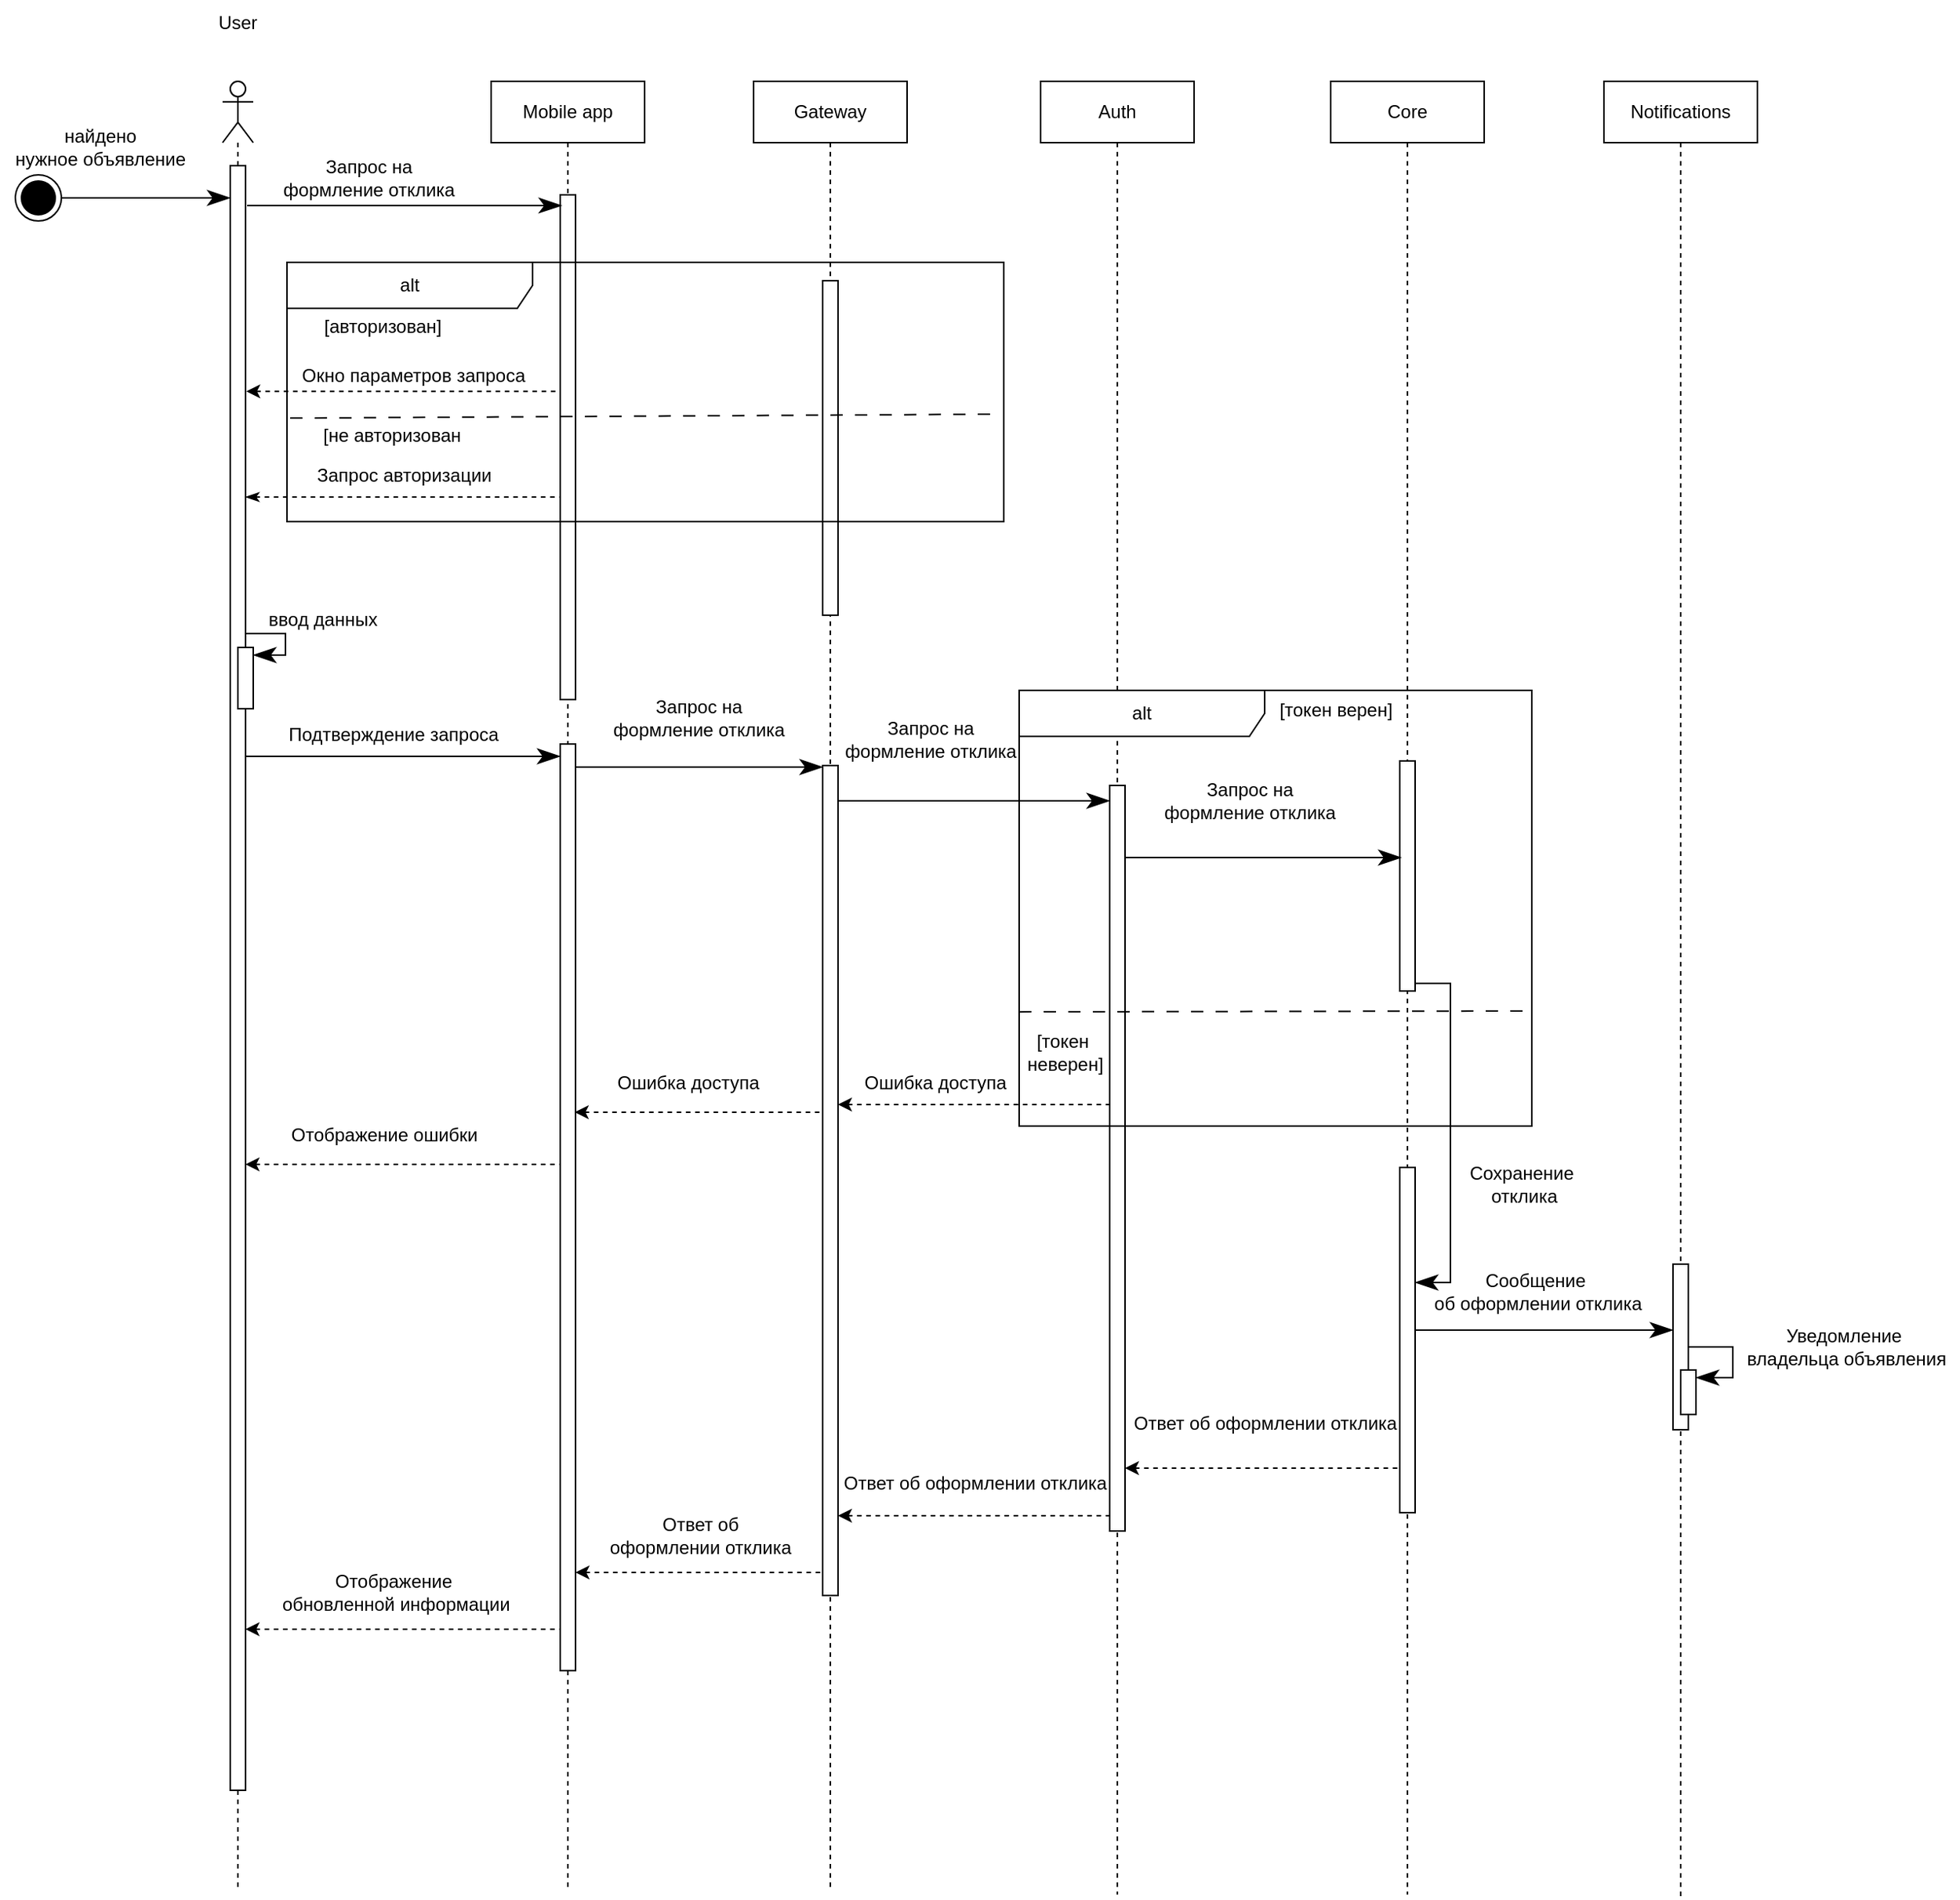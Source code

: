 <mxfile version="24.7.17">
  <diagram name="Страница — 1" id="e16Mzyw4oIjE0R5JBYi_">
    <mxGraphModel dx="2900" dy="1258" grid="0" gridSize="10" guides="1" tooltips="1" connect="1" arrows="1" fold="1" page="0" pageScale="1" pageWidth="827" pageHeight="1169" math="0" shadow="0">
      <root>
        <mxCell id="0" />
        <mxCell id="1" parent="0" />
        <mxCell id="fN3GGHN8PjM2oaeLc_PI-1" value="Mobile app" style="shape=umlLifeline;perimeter=lifelinePerimeter;whiteSpace=wrap;html=1;container=1;dropTarget=0;collapsible=0;recursiveResize=0;outlineConnect=0;portConstraint=eastwest;newEdgeStyle={&quot;curved&quot;:0,&quot;rounded&quot;:0};" vertex="1" parent="1">
          <mxGeometry x="-247" y="140" width="100" height="1180" as="geometry" />
        </mxCell>
        <mxCell id="fN3GGHN8PjM2oaeLc_PI-2" value="" style="html=1;points=[[0,0,0,0,5],[0,1,0,0,-5],[1,0,0,0,5],[1,1,0,0,-5]];perimeter=orthogonalPerimeter;outlineConnect=0;targetShapes=umlLifeline;portConstraint=eastwest;newEdgeStyle={&quot;curved&quot;:0,&quot;rounded&quot;:0};" vertex="1" parent="fN3GGHN8PjM2oaeLc_PI-1">
          <mxGeometry x="45" y="74" width="10" height="329" as="geometry" />
        </mxCell>
        <mxCell id="fN3GGHN8PjM2oaeLc_PI-112" value="" style="html=1;points=[[0,0,0,0,5],[0,1,0,0,-5],[1,0,0,0,5],[1,1,0,0,-5]];perimeter=orthogonalPerimeter;outlineConnect=0;targetShapes=umlLifeline;portConstraint=eastwest;newEdgeStyle={&quot;curved&quot;:0,&quot;rounded&quot;:0};" vertex="1" parent="fN3GGHN8PjM2oaeLc_PI-1">
          <mxGeometry x="45" y="432" width="10" height="604" as="geometry" />
        </mxCell>
        <mxCell id="fN3GGHN8PjM2oaeLc_PI-8" value="" style="shape=umlLifeline;perimeter=lifelinePerimeter;whiteSpace=wrap;html=1;container=1;dropTarget=0;collapsible=0;recursiveResize=0;outlineConnect=0;portConstraint=eastwest;newEdgeStyle={&quot;curved&quot;:0,&quot;rounded&quot;:0};participant=umlActor;" vertex="1" parent="1">
          <mxGeometry x="-422" y="140" width="20" height="1180" as="geometry" />
        </mxCell>
        <mxCell id="fN3GGHN8PjM2oaeLc_PI-9" value="" style="html=1;points=[[0,0,0,0,5],[0,1,0,0,-5],[1,0,0,0,5],[1,1,0,0,-5]];perimeter=orthogonalPerimeter;outlineConnect=0;targetShapes=umlLifeline;portConstraint=eastwest;newEdgeStyle={&quot;curved&quot;:0,&quot;rounded&quot;:0};" vertex="1" parent="fN3GGHN8PjM2oaeLc_PI-8">
          <mxGeometry x="5" y="55" width="10" height="1059" as="geometry" />
        </mxCell>
        <mxCell id="fN3GGHN8PjM2oaeLc_PI-117" value="" style="html=1;points=[[0,0,0,0,5],[0,1,0,0,-5],[1,0,0,0,5],[1,1,0,0,-5]];perimeter=orthogonalPerimeter;outlineConnect=0;targetShapes=umlLifeline;portConstraint=eastwest;newEdgeStyle={&quot;curved&quot;:0,&quot;rounded&quot;:0};" vertex="1" parent="fN3GGHN8PjM2oaeLc_PI-8">
          <mxGeometry x="10" y="369" width="10" height="40" as="geometry" />
        </mxCell>
        <mxCell id="fN3GGHN8PjM2oaeLc_PI-10" value="Gateway" style="shape=umlLifeline;perimeter=lifelinePerimeter;whiteSpace=wrap;html=1;container=1;dropTarget=0;collapsible=0;recursiveResize=0;outlineConnect=0;portConstraint=eastwest;newEdgeStyle={&quot;curved&quot;:0,&quot;rounded&quot;:0};" vertex="1" parent="1">
          <mxGeometry x="-76" y="140" width="100" height="1178" as="geometry" />
        </mxCell>
        <mxCell id="fN3GGHN8PjM2oaeLc_PI-11" value="" style="html=1;points=[[0,0,0,0,5],[0,1,0,0,-5],[1,0,0,0,5],[1,1,0,0,-5]];perimeter=orthogonalPerimeter;outlineConnect=0;targetShapes=umlLifeline;portConstraint=eastwest;newEdgeStyle={&quot;curved&quot;:0,&quot;rounded&quot;:0};" vertex="1" parent="fN3GGHN8PjM2oaeLc_PI-10">
          <mxGeometry x="45" y="130" width="10" height="218" as="geometry" />
        </mxCell>
        <mxCell id="fN3GGHN8PjM2oaeLc_PI-121" value="" style="html=1;points=[[0,0,0,0,5],[0,1,0,0,-5],[1,0,0,0,5],[1,1,0,0,-5]];perimeter=orthogonalPerimeter;outlineConnect=0;targetShapes=umlLifeline;portConstraint=eastwest;newEdgeStyle={&quot;curved&quot;:0,&quot;rounded&quot;:0};" vertex="1" parent="fN3GGHN8PjM2oaeLc_PI-10">
          <mxGeometry x="45" y="446" width="10" height="541" as="geometry" />
        </mxCell>
        <mxCell id="fN3GGHN8PjM2oaeLc_PI-14" value="Core" style="shape=umlLifeline;perimeter=lifelinePerimeter;whiteSpace=wrap;html=1;container=1;dropTarget=0;collapsible=0;recursiveResize=0;outlineConnect=0;portConstraint=eastwest;newEdgeStyle={&quot;curved&quot;:0,&quot;rounded&quot;:0};" vertex="1" parent="1">
          <mxGeometry x="300" y="140" width="100" height="1182" as="geometry" />
        </mxCell>
        <mxCell id="fN3GGHN8PjM2oaeLc_PI-135" value="" style="html=1;points=[[0,0,0,0,5],[0,1,0,0,-5],[1,0,0,0,5],[1,1,0,0,-5]];perimeter=orthogonalPerimeter;outlineConnect=0;targetShapes=umlLifeline;portConstraint=eastwest;newEdgeStyle={&quot;curved&quot;:0,&quot;rounded&quot;:0};" vertex="1" parent="fN3GGHN8PjM2oaeLc_PI-14">
          <mxGeometry x="45" y="708" width="10" height="225" as="geometry" />
        </mxCell>
        <mxCell id="fN3GGHN8PjM2oaeLc_PI-17" value="User" style="text;html=1;align=center;verticalAlign=middle;whiteSpace=wrap;rounded=0;" vertex="1" parent="1">
          <mxGeometry x="-442" y="87" width="60" height="30" as="geometry" />
        </mxCell>
        <mxCell id="fN3GGHN8PjM2oaeLc_PI-21" value="Auth" style="shape=umlLifeline;perimeter=lifelinePerimeter;whiteSpace=wrap;html=1;container=1;dropTarget=0;collapsible=0;recursiveResize=0;outlineConnect=0;portConstraint=eastwest;newEdgeStyle={&quot;curved&quot;:0,&quot;rounded&quot;:0};" vertex="1" parent="1">
          <mxGeometry x="111" y="140" width="100" height="1182" as="geometry" />
        </mxCell>
        <mxCell id="fN3GGHN8PjM2oaeLc_PI-124" value="" style="html=1;points=[[0,0,0,0,5],[0,1,0,0,-5],[1,0,0,0,5],[1,1,0,0,-5]];perimeter=orthogonalPerimeter;outlineConnect=0;targetShapes=umlLifeline;portConstraint=eastwest;newEdgeStyle={&quot;curved&quot;:0,&quot;rounded&quot;:0};" vertex="1" parent="fN3GGHN8PjM2oaeLc_PI-21">
          <mxGeometry x="45" y="459" width="10" height="486" as="geometry" />
        </mxCell>
        <mxCell id="fN3GGHN8PjM2oaeLc_PI-25" value="" style="endArrow=classicThin;endFill=1;endSize=12;html=1;rounded=0;exitX=1;exitY=0.062;exitDx=0;exitDy=0;exitPerimeter=0;" edge="1" parent="1">
          <mxGeometry width="160" relative="1" as="geometry">
            <mxPoint x="-406" y="220.996" as="sourcePoint" />
            <mxPoint x="-201" y="220.996" as="targetPoint" />
          </mxGeometry>
        </mxCell>
        <mxCell id="fN3GGHN8PjM2oaeLc_PI-26" value="Запрос на &lt;br&gt;формление отклика" style="text;html=1;align=center;verticalAlign=middle;resizable=0;points=[];autosize=1;strokeColor=none;fillColor=none;" vertex="1" parent="1">
          <mxGeometry x="-392" y="182" width="130" height="41" as="geometry" />
        </mxCell>
        <mxCell id="fN3GGHN8PjM2oaeLc_PI-28" value="" style="endArrow=classicThin;endFill=1;endSize=12;html=1;rounded=0;" edge="1" parent="1" source="fN3GGHN8PjM2oaeLc_PI-112" target="fN3GGHN8PjM2oaeLc_PI-121">
          <mxGeometry width="160" relative="1" as="geometry">
            <mxPoint x="-192" y="297" as="sourcePoint" />
            <mxPoint x="-31" y="297" as="targetPoint" />
            <Array as="points">
              <mxPoint x="-120" y="587" />
            </Array>
          </mxGeometry>
        </mxCell>
        <mxCell id="fN3GGHN8PjM2oaeLc_PI-79" value="Notifications" style="shape=umlLifeline;perimeter=lifelinePerimeter;whiteSpace=wrap;html=1;container=1;dropTarget=0;collapsible=0;recursiveResize=0;outlineConnect=0;portConstraint=eastwest;newEdgeStyle={&quot;curved&quot;:0,&quot;rounded&quot;:0};" vertex="1" parent="1">
          <mxGeometry x="478" y="140" width="100" height="1184" as="geometry" />
        </mxCell>
        <mxCell id="fN3GGHN8PjM2oaeLc_PI-140" value="" style="html=1;points=[[0,0,0,0,5],[0,1,0,0,-5],[1,0,0,0,5],[1,1,0,0,-5]];perimeter=orthogonalPerimeter;outlineConnect=0;targetShapes=umlLifeline;portConstraint=eastwest;newEdgeStyle={&quot;curved&quot;:0,&quot;rounded&quot;:0};" vertex="1" parent="fN3GGHN8PjM2oaeLc_PI-79">
          <mxGeometry x="45" y="771" width="10" height="108" as="geometry" />
        </mxCell>
        <mxCell id="fN3GGHN8PjM2oaeLc_PI-142" value="" style="html=1;points=[[0,0,0,0,5],[0,1,0,0,-5],[1,0,0,0,5],[1,1,0,0,-5]];perimeter=orthogonalPerimeter;outlineConnect=0;targetShapes=umlLifeline;portConstraint=eastwest;newEdgeStyle={&quot;curved&quot;:0,&quot;rounded&quot;:0};" vertex="1" parent="fN3GGHN8PjM2oaeLc_PI-79">
          <mxGeometry x="50" y="840" width="10" height="29" as="geometry" />
        </mxCell>
        <mxCell id="fN3GGHN8PjM2oaeLc_PI-143" value="" style="endArrow=classicThin;endFill=1;endSize=12;html=1;rounded=0;entryX=1;entryY=0;entryDx=0;entryDy=5;entryPerimeter=0;edgeStyle=orthogonalEdgeStyle;" edge="1" parent="fN3GGHN8PjM2oaeLc_PI-79" source="fN3GGHN8PjM2oaeLc_PI-140" target="fN3GGHN8PjM2oaeLc_PI-142">
          <mxGeometry width="160" relative="1" as="geometry">
            <mxPoint x="70" y="832" as="sourcePoint" />
            <mxPoint x="238" y="832" as="targetPoint" />
            <Array as="points">
              <mxPoint x="84" y="825" />
              <mxPoint x="84" y="845" />
            </Array>
          </mxGeometry>
        </mxCell>
        <mxCell id="fN3GGHN8PjM2oaeLc_PI-82" value="" style="ellipse;html=1;shape=endState;fillColor=strokeColor;" vertex="1" parent="1">
          <mxGeometry x="-557" y="201" width="30" height="30" as="geometry" />
        </mxCell>
        <mxCell id="fN3GGHN8PjM2oaeLc_PI-83" value="" style="endArrow=classicThin;endFill=1;endSize=12;html=1;rounded=0;exitX=1;exitY=0.5;exitDx=0;exitDy=0;" edge="1" parent="1" source="fN3GGHN8PjM2oaeLc_PI-82" target="fN3GGHN8PjM2oaeLc_PI-9">
          <mxGeometry width="160" relative="1" as="geometry">
            <mxPoint x="-333" y="229" as="sourcePoint" />
            <mxPoint x="-192" y="229" as="targetPoint" />
          </mxGeometry>
        </mxCell>
        <mxCell id="fN3GGHN8PjM2oaeLc_PI-84" value="найдено &lt;br&gt;нужное объявление" style="text;html=1;align=center;verticalAlign=middle;resizable=0;points=[];autosize=1;strokeColor=none;fillColor=none;" vertex="1" parent="1">
          <mxGeometry x="-567" y="162" width="129" height="41" as="geometry" />
        </mxCell>
        <mxCell id="fN3GGHN8PjM2oaeLc_PI-87" value="alt" style="shape=umlFrame;whiteSpace=wrap;html=1;pointerEvents=0;recursiveResize=0;container=1;collapsible=0;width=160;" vertex="1" parent="1">
          <mxGeometry x="97" y="537" width="334" height="284" as="geometry" />
        </mxCell>
        <mxCell id="fN3GGHN8PjM2oaeLc_PI-89" value="[токен верен]" style="text;html=1;align=center;verticalAlign=middle;resizable=0;points=[];autosize=1;strokeColor=none;fillColor=none;" vertex="1" parent="fN3GGHN8PjM2oaeLc_PI-87">
          <mxGeometry x="160" width="92" height="26" as="geometry" />
        </mxCell>
        <mxCell id="fN3GGHN8PjM2oaeLc_PI-90" value="[токен&lt;br&gt;&amp;nbsp;неверен]" style="text;html=1;align=center;verticalAlign=middle;resizable=0;points=[];autosize=1;strokeColor=none;fillColor=none;" vertex="1" parent="fN3GGHN8PjM2oaeLc_PI-87">
          <mxGeometry x="-8" y="215" width="71" height="41" as="geometry" />
        </mxCell>
        <mxCell id="fN3GGHN8PjM2oaeLc_PI-132" value="" style="html=1;points=[[0,0,0,0,5],[0,1,0,0,-5],[1,0,0,0,5],[1,1,0,0,-5]];perimeter=orthogonalPerimeter;outlineConnect=0;targetShapes=umlLifeline;portConstraint=eastwest;newEdgeStyle={&quot;curved&quot;:0,&quot;rounded&quot;:0};" vertex="1" parent="fN3GGHN8PjM2oaeLc_PI-87">
          <mxGeometry x="248" y="46" width="10" height="150" as="geometry" />
        </mxCell>
        <mxCell id="fN3GGHN8PjM2oaeLc_PI-134" value="Запрос на &lt;br&gt;формление отклика" style="text;html=1;align=center;verticalAlign=middle;resizable=0;points=[];autosize=1;strokeColor=none;fillColor=none;" vertex="1" parent="fN3GGHN8PjM2oaeLc_PI-87">
          <mxGeometry x="85" y="51" width="130" height="41" as="geometry" />
        </mxCell>
        <mxCell id="fN3GGHN8PjM2oaeLc_PI-133" value="" style="endArrow=classicThin;endFill=1;endSize=12;html=1;rounded=0;entryX=0.2;entryY=0.5;entryDx=0;entryDy=0;entryPerimeter=0;" edge="1" parent="fN3GGHN8PjM2oaeLc_PI-87">
          <mxGeometry width="160" relative="1" as="geometry">
            <mxPoint x="69" y="109" as="sourcePoint" />
            <mxPoint x="249.0" y="109" as="targetPoint" />
          </mxGeometry>
        </mxCell>
        <mxCell id="fN3GGHN8PjM2oaeLc_PI-88" value="" style="endArrow=none;endFill=0;endSize=12;html=1;rounded=0;entryX=0.998;entryY=0.704;entryDx=0;entryDy=0;entryPerimeter=0;exitX=0;exitY=0.706;exitDx=0;exitDy=0;exitPerimeter=0;dashed=1;dashPattern=8 8;" edge="1" parent="fN3GGHN8PjM2oaeLc_PI-87">
          <mxGeometry width="160" relative="1" as="geometry">
            <mxPoint y="209.564" as="sourcePoint" />
            <mxPoint x="333.332" y="208.996" as="targetPoint" />
          </mxGeometry>
        </mxCell>
        <mxCell id="fN3GGHN8PjM2oaeLc_PI-94" value="alt" style="shape=umlFrame;whiteSpace=wrap;html=1;pointerEvents=0;recursiveResize=0;container=1;collapsible=0;width=160;" vertex="1" parent="1">
          <mxGeometry x="-380" y="258" width="467" height="169" as="geometry" />
        </mxCell>
        <mxCell id="fN3GGHN8PjM2oaeLc_PI-95" value="[авторизован]" style="text;html=1;align=center;verticalAlign=middle;resizable=0;points=[];autosize=1;strokeColor=none;fillColor=none;" vertex="1" parent="fN3GGHN8PjM2oaeLc_PI-94">
          <mxGeometry x="15" y="29" width="94" height="26" as="geometry" />
        </mxCell>
        <mxCell id="fN3GGHN8PjM2oaeLc_PI-99" value="" style="endArrow=none;endFill=0;endSize=12;html=1;rounded=0;startArrow=classicThin;startFill=1;dashed=1;" edge="1" parent="fN3GGHN8PjM2oaeLc_PI-94">
          <mxGeometry width="160" relative="1" as="geometry">
            <mxPoint x="-27" y="153" as="sourcePoint" />
            <mxPoint x="178" y="153" as="targetPoint" />
          </mxGeometry>
        </mxCell>
        <mxCell id="fN3GGHN8PjM2oaeLc_PI-100" value="Запрос авторизации" style="text;html=1;align=center;verticalAlign=middle;resizable=0;points=[];autosize=1;strokeColor=none;fillColor=none;" vertex="1" parent="fN3GGHN8PjM2oaeLc_PI-94">
          <mxGeometry x="10" y="126" width="132" height="26" as="geometry" />
        </mxCell>
        <mxCell id="fN3GGHN8PjM2oaeLc_PI-101" value="" style="endArrow=none;endFill=0;endSize=12;html=1;rounded=0;entryX=0.998;entryY=0.662;entryDx=0;entryDy=0;entryPerimeter=0;exitX=0.007;exitY=0.677;exitDx=0;exitDy=0;exitPerimeter=0;dashed=1;dashPattern=8 8;" edge="1" parent="fN3GGHN8PjM2oaeLc_PI-94">
          <mxGeometry width="160" relative="1" as="geometry">
            <mxPoint x="2.074" y="101.533" as="sourcePoint" />
            <mxPoint x="459.916" y="98.998" as="targetPoint" />
          </mxGeometry>
        </mxCell>
        <mxCell id="fN3GGHN8PjM2oaeLc_PI-96" value="[не авторизован" style="text;html=1;align=center;verticalAlign=middle;resizable=0;points=[];autosize=1;strokeColor=none;fillColor=none;" vertex="1" parent="fN3GGHN8PjM2oaeLc_PI-94">
          <mxGeometry x="14" y="100" width="108" height="26" as="geometry" />
        </mxCell>
        <mxCell id="fN3GGHN8PjM2oaeLc_PI-109" value="" style="endArrow=none;endFill=0;endSize=12;html=1;rounded=0;startArrow=classic;startFill=1;dashed=1;" edge="1" parent="fN3GGHN8PjM2oaeLc_PI-94">
          <mxGeometry width="160" relative="1" as="geometry">
            <mxPoint x="-26.5" y="84.07" as="sourcePoint" />
            <mxPoint x="178.5" y="84.07" as="targetPoint" />
          </mxGeometry>
        </mxCell>
        <mxCell id="fN3GGHN8PjM2oaeLc_PI-110" value="Окно параметров запроса" style="text;html=1;align=center;verticalAlign=middle;resizable=0;points=[];autosize=1;strokeColor=none;fillColor=none;" vertex="1" parent="fN3GGHN8PjM2oaeLc_PI-94">
          <mxGeometry y="61" width="164" height="26" as="geometry" />
        </mxCell>
        <mxCell id="fN3GGHN8PjM2oaeLc_PI-105" value="" style="endArrow=none;endFill=0;endSize=12;html=1;rounded=0;startArrow=classic;startFill=1;dashed=1;" edge="1" parent="1">
          <mxGeometry width="160" relative="1" as="geometry">
            <mxPoint x="-192.5" y="812" as="sourcePoint" />
            <mxPoint x="-31.5" y="812" as="targetPoint" />
            <Array as="points">
              <mxPoint x="-174.5" y="812" />
            </Array>
          </mxGeometry>
        </mxCell>
        <mxCell id="fN3GGHN8PjM2oaeLc_PI-106" value="Ошибка доступа" style="text;html=1;align=center;verticalAlign=middle;resizable=0;points=[];autosize=1;strokeColor=none;fillColor=none;" vertex="1" parent="1">
          <mxGeometry x="-175" y="780" width="111" height="26" as="geometry" />
        </mxCell>
        <mxCell id="fN3GGHN8PjM2oaeLc_PI-111" value="" style="endArrow=classicThin;endFill=1;endSize=12;html=1;rounded=0;" edge="1" parent="1" source="fN3GGHN8PjM2oaeLc_PI-9" target="fN3GGHN8PjM2oaeLc_PI-112">
          <mxGeometry width="160" relative="1" as="geometry">
            <mxPoint x="-410" y="619.996" as="sourcePoint" />
            <mxPoint x="-205" y="619.996" as="targetPoint" />
            <Array as="points">
              <mxPoint x="-285" y="580" />
            </Array>
          </mxGeometry>
        </mxCell>
        <mxCell id="fN3GGHN8PjM2oaeLc_PI-113" value="Подтверждение запроса" style="text;html=1;align=center;verticalAlign=middle;resizable=0;points=[];autosize=1;strokeColor=none;fillColor=none;" vertex="1" parent="1">
          <mxGeometry x="-389" y="553" width="155" height="26" as="geometry" />
        </mxCell>
        <mxCell id="fN3GGHN8PjM2oaeLc_PI-119" value="" style="endArrow=classicThin;endFill=1;endSize=12;html=1;rounded=0;entryX=1;entryY=0;entryDx=0;entryDy=5;entryPerimeter=0;edgeStyle=orthogonalEdgeStyle;" edge="1" parent="1" target="fN3GGHN8PjM2oaeLc_PI-117">
          <mxGeometry width="160" relative="1" as="geometry">
            <mxPoint x="-407" y="489" as="sourcePoint" />
            <mxPoint x="-216" y="489" as="targetPoint" />
            <Array as="points">
              <mxPoint x="-407" y="500" />
              <mxPoint x="-381" y="500" />
              <mxPoint x="-381" y="514" />
            </Array>
          </mxGeometry>
        </mxCell>
        <mxCell id="fN3GGHN8PjM2oaeLc_PI-120" value="ввод данных" style="text;html=1;align=center;verticalAlign=middle;resizable=0;points=[];autosize=1;strokeColor=none;fillColor=none;" vertex="1" parent="1">
          <mxGeometry x="-402" y="478" width="89" height="26" as="geometry" />
        </mxCell>
        <mxCell id="fN3GGHN8PjM2oaeLc_PI-123" value="Запрос на &lt;br&gt;формление отклика" style="text;html=1;align=center;verticalAlign=middle;resizable=0;points=[];autosize=1;strokeColor=none;fillColor=none;" vertex="1" parent="1">
          <mxGeometry x="-177" y="534" width="130" height="41" as="geometry" />
        </mxCell>
        <mxCell id="fN3GGHN8PjM2oaeLc_PI-125" value="" style="endArrow=classicThin;endFill=1;endSize=12;html=1;rounded=0;" edge="1" parent="1" source="fN3GGHN8PjM2oaeLc_PI-121" target="fN3GGHN8PjM2oaeLc_PI-124">
          <mxGeometry width="160" relative="1" as="geometry">
            <mxPoint x="2" y="626" as="sourcePoint" />
            <mxPoint x="163" y="626" as="targetPoint" />
            <Array as="points">
              <mxPoint x="72" y="609" />
            </Array>
          </mxGeometry>
        </mxCell>
        <mxCell id="fN3GGHN8PjM2oaeLc_PI-126" value="Запрос на &lt;br&gt;формление отклика" style="text;html=1;align=center;verticalAlign=middle;resizable=0;points=[];autosize=1;strokeColor=none;fillColor=none;" vertex="1" parent="1">
          <mxGeometry x="-26.5" y="548" width="130" height="41" as="geometry" />
        </mxCell>
        <mxCell id="fN3GGHN8PjM2oaeLc_PI-128" value="" style="endArrow=none;endFill=0;endSize=12;html=1;rounded=0;startArrow=classic;startFill=1;dashed=1;" edge="1" parent="1" source="fN3GGHN8PjM2oaeLc_PI-121" target="fN3GGHN8PjM2oaeLc_PI-124">
          <mxGeometry width="160" relative="1" as="geometry">
            <mxPoint x="36" y="807" as="sourcePoint" />
            <mxPoint x="213.0" y="807.05" as="targetPoint" />
            <Array as="points">
              <mxPoint x="59" y="807" />
              <mxPoint x="123" y="807.05" />
            </Array>
          </mxGeometry>
        </mxCell>
        <mxCell id="fN3GGHN8PjM2oaeLc_PI-129" value="Ошибка доступа" style="text;html=1;align=center;verticalAlign=middle;resizable=0;points=[];autosize=1;strokeColor=none;fillColor=none;" vertex="1" parent="1">
          <mxGeometry x="-14" y="780" width="111" height="26" as="geometry" />
        </mxCell>
        <mxCell id="fN3GGHN8PjM2oaeLc_PI-130" value="" style="endArrow=none;endFill=0;endSize=12;html=1;rounded=0;startArrow=classic;startFill=1;dashed=1;" edge="1" parent="1" source="fN3GGHN8PjM2oaeLc_PI-9" target="fN3GGHN8PjM2oaeLc_PI-112">
          <mxGeometry width="160" relative="1" as="geometry">
            <mxPoint x="-411" y="846" as="sourcePoint" />
            <mxPoint x="-250" y="846" as="targetPoint" />
            <Array as="points">
              <mxPoint x="-393" y="846" />
            </Array>
          </mxGeometry>
        </mxCell>
        <mxCell id="fN3GGHN8PjM2oaeLc_PI-131" value="Отображение ошибки" style="text;html=1;align=center;verticalAlign=middle;resizable=0;points=[];autosize=1;strokeColor=none;fillColor=none;" vertex="1" parent="1">
          <mxGeometry x="-387" y="814" width="139" height="26" as="geometry" />
        </mxCell>
        <mxCell id="fN3GGHN8PjM2oaeLc_PI-136" value="" style="endArrow=classicThin;endFill=1;endSize=12;html=1;rounded=0;exitX=1;exitY=1;exitDx=0;exitDy=-5;exitPerimeter=0;edgeStyle=orthogonalEdgeStyle;" edge="1" parent="1" source="fN3GGHN8PjM2oaeLc_PI-132" target="fN3GGHN8PjM2oaeLc_PI-135">
          <mxGeometry width="160" relative="1" as="geometry">
            <mxPoint x="250" y="872" as="sourcePoint" />
            <mxPoint x="362" y="858" as="targetPoint" />
            <Array as="points">
              <mxPoint x="378" y="728" />
              <mxPoint x="378" y="923" />
            </Array>
          </mxGeometry>
        </mxCell>
        <mxCell id="fN3GGHN8PjM2oaeLc_PI-137" value="Сохранение&lt;br&gt;&amp;nbsp;отклика" style="text;html=1;align=center;verticalAlign=middle;resizable=0;points=[];autosize=1;strokeColor=none;fillColor=none;" vertex="1" parent="1">
          <mxGeometry x="381" y="838" width="86" height="41" as="geometry" />
        </mxCell>
        <mxCell id="fN3GGHN8PjM2oaeLc_PI-139" value="" style="endArrow=classicThin;endFill=1;endSize=12;html=1;rounded=0;" edge="1" parent="1" source="fN3GGHN8PjM2oaeLc_PI-135" target="fN3GGHN8PjM2oaeLc_PI-140">
          <mxGeometry width="160" relative="1" as="geometry">
            <mxPoint x="149" y="925" as="sourcePoint" />
            <mxPoint x="329.0" y="925" as="targetPoint" />
            <Array as="points">
              <mxPoint x="442" y="954" />
            </Array>
          </mxGeometry>
        </mxCell>
        <mxCell id="fN3GGHN8PjM2oaeLc_PI-141" value="Сообщение&lt;br&gt;&amp;nbsp;об оформлении отклика" style="text;html=1;align=center;verticalAlign=middle;resizable=0;points=[];autosize=1;strokeColor=none;fillColor=none;" vertex="1" parent="1">
          <mxGeometry x="354" y="908" width="157" height="41" as="geometry" />
        </mxCell>
        <mxCell id="fN3GGHN8PjM2oaeLc_PI-144" value="Уведомление&lt;br&gt;&amp;nbsp;владельца объявления" style="text;html=1;align=center;verticalAlign=middle;resizable=0;points=[];autosize=1;strokeColor=none;fillColor=none;" vertex="1" parent="1">
          <mxGeometry x="558" y="944" width="151" height="41" as="geometry" />
        </mxCell>
        <mxCell id="fN3GGHN8PjM2oaeLc_PI-145" value="" style="endArrow=none;endFill=0;endSize=12;html=1;rounded=0;startArrow=classic;startFill=1;dashed=1;" edge="1" parent="1" source="fN3GGHN8PjM2oaeLc_PI-124" target="fN3GGHN8PjM2oaeLc_PI-135">
          <mxGeometry width="160" relative="1" as="geometry">
            <mxPoint x="163" y="1044" as="sourcePoint" />
            <mxPoint x="324" y="1044" as="targetPoint" />
            <Array as="points">
              <mxPoint x="181" y="1044" />
            </Array>
          </mxGeometry>
        </mxCell>
        <mxCell id="fN3GGHN8PjM2oaeLc_PI-146" value="Ответ об оформлении отклика" style="text;html=1;align=center;verticalAlign=middle;resizable=0;points=[];autosize=1;strokeColor=none;fillColor=none;" vertex="1" parent="1">
          <mxGeometry x="162" y="1002" width="189" height="26" as="geometry" />
        </mxCell>
        <mxCell id="fN3GGHN8PjM2oaeLc_PI-147" value="" style="endArrow=none;endFill=0;endSize=12;html=1;rounded=0;startArrow=classic;startFill=1;dashed=1;" edge="1" parent="1" source="fN3GGHN8PjM2oaeLc_PI-121" target="fN3GGHN8PjM2oaeLc_PI-124">
          <mxGeometry width="160" relative="1" as="geometry">
            <mxPoint x="-14" y="1075" as="sourcePoint" />
            <mxPoint x="185" y="1075" as="targetPoint" />
            <Array as="points">
              <mxPoint x="1" y="1075" />
            </Array>
          </mxGeometry>
        </mxCell>
        <mxCell id="fN3GGHN8PjM2oaeLc_PI-149" value="Ответ об оформлении отклика" style="text;html=1;align=center;verticalAlign=middle;resizable=0;points=[];autosize=1;strokeColor=none;fillColor=none;" vertex="1" parent="1">
          <mxGeometry x="-26.5" y="1041" width="189" height="26" as="geometry" />
        </mxCell>
        <mxCell id="fN3GGHN8PjM2oaeLc_PI-150" value="" style="endArrow=none;endFill=0;endSize=12;html=1;rounded=0;startArrow=classic;startFill=1;dashed=1;" edge="1" parent="1" source="fN3GGHN8PjM2oaeLc_PI-112" target="fN3GGHN8PjM2oaeLc_PI-121">
          <mxGeometry width="160" relative="1" as="geometry">
            <mxPoint x="-196" y="1112" as="sourcePoint" />
            <mxPoint x="-19" y="1112" as="targetPoint" />
            <Array as="points">
              <mxPoint x="-174" y="1112" />
            </Array>
          </mxGeometry>
        </mxCell>
        <mxCell id="fN3GGHN8PjM2oaeLc_PI-151" value="Ответ об &lt;br&gt;оформлении отклика" style="text;html=1;align=center;verticalAlign=middle;resizable=0;points=[];autosize=1;strokeColor=none;fillColor=none;" vertex="1" parent="1">
          <mxGeometry x="-179.5" y="1067" width="136" height="41" as="geometry" />
        </mxCell>
        <mxCell id="fN3GGHN8PjM2oaeLc_PI-152" value="" style="endArrow=none;endFill=0;endSize=12;html=1;rounded=0;startArrow=classic;startFill=1;dashed=1;" edge="1" parent="1" source="fN3GGHN8PjM2oaeLc_PI-9" target="fN3GGHN8PjM2oaeLc_PI-112">
          <mxGeometry width="160" relative="1" as="geometry">
            <mxPoint x="-380" y="1149" as="sourcePoint" />
            <mxPoint x="-175" y="1149" as="targetPoint" />
            <Array as="points">
              <mxPoint x="-366" y="1149" />
            </Array>
          </mxGeometry>
        </mxCell>
        <mxCell id="fN3GGHN8PjM2oaeLc_PI-153" value="Отображение&lt;br&gt;&amp;nbsp;обновленной информации" style="text;html=1;align=center;verticalAlign=middle;resizable=0;points=[];autosize=1;strokeColor=none;fillColor=none;" vertex="1" parent="1">
          <mxGeometry x="-396.5" y="1104" width="170" height="41" as="geometry" />
        </mxCell>
      </root>
    </mxGraphModel>
  </diagram>
</mxfile>
